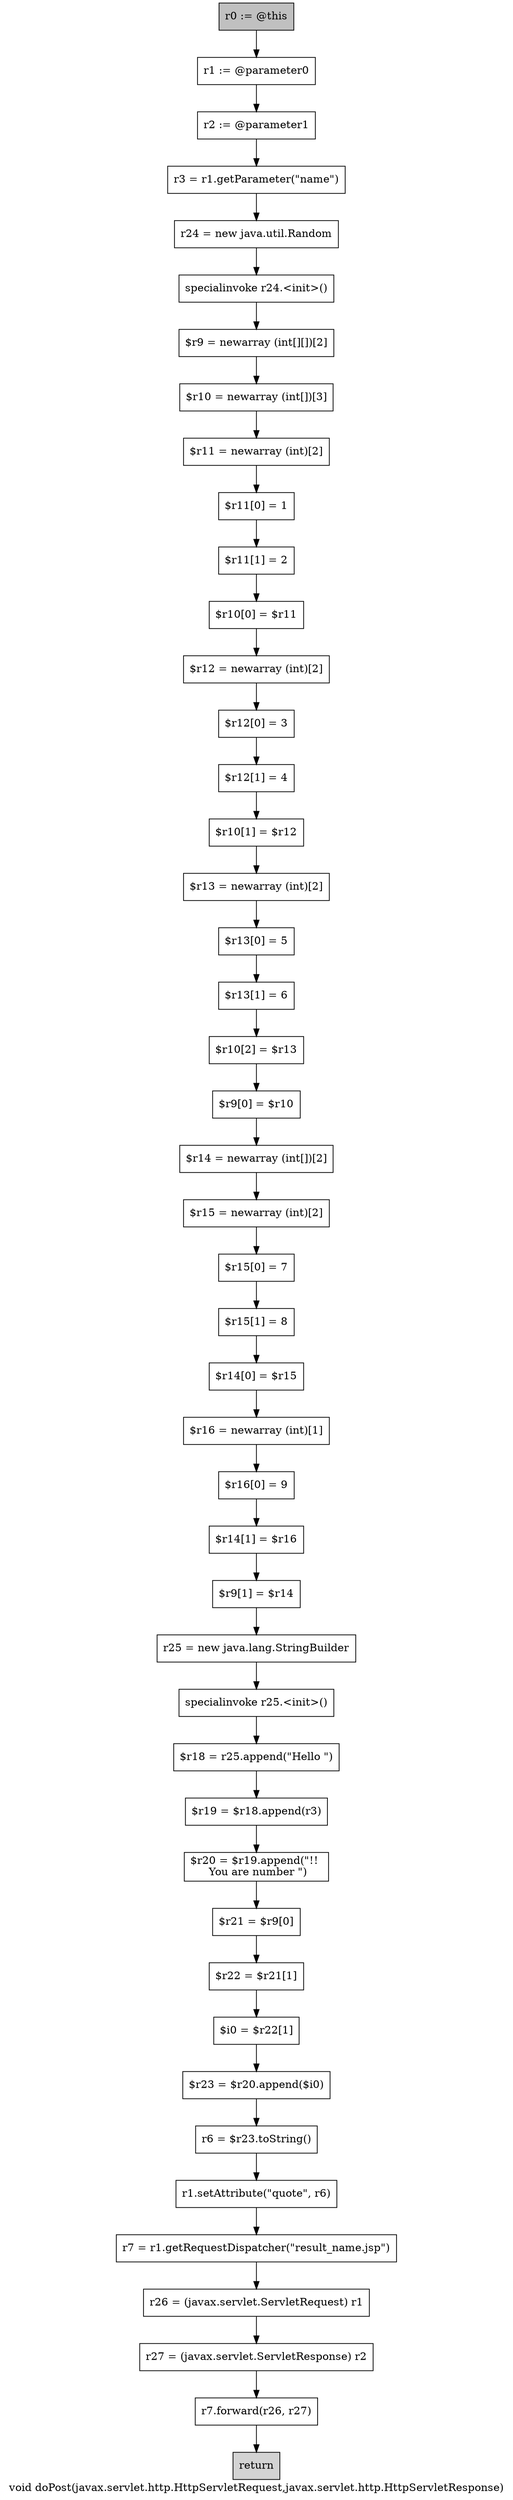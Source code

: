 digraph "void doPost(javax.servlet.http.HttpServletRequest,javax.servlet.http.HttpServletResponse)" {
    label="void doPost(javax.servlet.http.HttpServletRequest,javax.servlet.http.HttpServletResponse)";
    node [shape=box];
    "0" [style=filled,fillcolor=gray,label="r0 := @this",];
    "1" [label="r1 := @parameter0",];
    "0"->"1";
    "2" [label="r2 := @parameter1",];
    "1"->"2";
    "3" [label="r3 = r1.getParameter(\"name\")",];
    "2"->"3";
    "4" [label="r24 = new java.util.Random",];
    "3"->"4";
    "5" [label="specialinvoke r24.<init>()",];
    "4"->"5";
    "6" [label="$r9 = newarray (int[][])[2]",];
    "5"->"6";
    "7" [label="$r10 = newarray (int[])[3]",];
    "6"->"7";
    "8" [label="$r11 = newarray (int)[2]",];
    "7"->"8";
    "9" [label="$r11[0] = 1",];
    "8"->"9";
    "10" [label="$r11[1] = 2",];
    "9"->"10";
    "11" [label="$r10[0] = $r11",];
    "10"->"11";
    "12" [label="$r12 = newarray (int)[2]",];
    "11"->"12";
    "13" [label="$r12[0] = 3",];
    "12"->"13";
    "14" [label="$r12[1] = 4",];
    "13"->"14";
    "15" [label="$r10[1] = $r12",];
    "14"->"15";
    "16" [label="$r13 = newarray (int)[2]",];
    "15"->"16";
    "17" [label="$r13[0] = 5",];
    "16"->"17";
    "18" [label="$r13[1] = 6",];
    "17"->"18";
    "19" [label="$r10[2] = $r13",];
    "18"->"19";
    "20" [label="$r9[0] = $r10",];
    "19"->"20";
    "21" [label="$r14 = newarray (int[])[2]",];
    "20"->"21";
    "22" [label="$r15 = newarray (int)[2]",];
    "21"->"22";
    "23" [label="$r15[0] = 7",];
    "22"->"23";
    "24" [label="$r15[1] = 8",];
    "23"->"24";
    "25" [label="$r14[0] = $r15",];
    "24"->"25";
    "26" [label="$r16 = newarray (int)[1]",];
    "25"->"26";
    "27" [label="$r16[0] = 9",];
    "26"->"27";
    "28" [label="$r14[1] = $r16",];
    "27"->"28";
    "29" [label="$r9[1] = $r14",];
    "28"->"29";
    "30" [label="r25 = new java.lang.StringBuilder",];
    "29"->"30";
    "31" [label="specialinvoke r25.<init>()",];
    "30"->"31";
    "32" [label="$r18 = r25.append(\"Hello \")",];
    "31"->"32";
    "33" [label="$r19 = $r18.append(r3)",];
    "32"->"33";
    "34" [label="$r20 = $r19.append(\"!! \n You are number \")",];
    "33"->"34";
    "35" [label="$r21 = $r9[0]",];
    "34"->"35";
    "36" [label="$r22 = $r21[1]",];
    "35"->"36";
    "37" [label="$i0 = $r22[1]",];
    "36"->"37";
    "38" [label="$r23 = $r20.append($i0)",];
    "37"->"38";
    "39" [label="r6 = $r23.toString()",];
    "38"->"39";
    "40" [label="r1.setAttribute(\"quote\", r6)",];
    "39"->"40";
    "41" [label="r7 = r1.getRequestDispatcher(\"result_name.jsp\")",];
    "40"->"41";
    "42" [label="r26 = (javax.servlet.ServletRequest) r1",];
    "41"->"42";
    "43" [label="r27 = (javax.servlet.ServletResponse) r2",];
    "42"->"43";
    "44" [label="r7.forward(r26, r27)",];
    "43"->"44";
    "45" [style=filled,fillcolor=lightgray,label="return",];
    "44"->"45";
}
